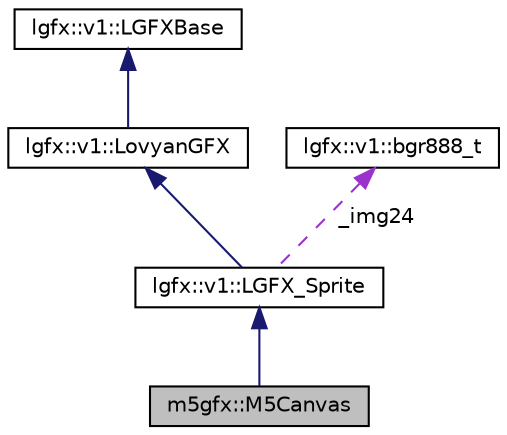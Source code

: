 digraph "m5gfx::M5Canvas"
{
 // LATEX_PDF_SIZE
  edge [fontname="Helvetica",fontsize="10",labelfontname="Helvetica",labelfontsize="10"];
  node [fontname="Helvetica",fontsize="10",shape=record];
  Node1 [label="m5gfx::M5Canvas",height=0.2,width=0.4,color="black", fillcolor="grey75", style="filled", fontcolor="black",tooltip=" "];
  Node2 -> Node1 [dir="back",color="midnightblue",fontsize="10",style="solid",fontname="Helvetica"];
  Node2 [label="lgfx::v1::LGFX_Sprite",height=0.2,width=0.4,color="black", fillcolor="white", style="filled",URL="$d3/de3/classlgfx_1_1v1_1_1LGFX__Sprite.html",tooltip=" "];
  Node3 -> Node2 [dir="back",color="midnightblue",fontsize="10",style="solid",fontname="Helvetica"];
  Node3 [label="lgfx::v1::LovyanGFX",height=0.2,width=0.4,color="black", fillcolor="white", style="filled",URL="$dd/d26/classlgfx_1_1v1_1_1LovyanGFX.html",tooltip="LovyanGFX class. that depend on the include order of the environment, such as file system,..."];
  Node4 -> Node3 [dir="back",color="midnightblue",fontsize="10",style="solid",fontname="Helvetica"];
  Node4 [label="lgfx::v1::LGFXBase",height=0.2,width=0.4,color="black", fillcolor="white", style="filled",URL="$d5/dfe/classlgfx_1_1v1_1_1LGFXBase.html",tooltip=" "];
  Node5 -> Node2 [dir="back",color="darkorchid3",fontsize="10",style="dashed",label=" _img24" ,fontname="Helvetica"];
  Node5 [label="lgfx::v1::bgr888_t",height=0.2,width=0.4,color="black", fillcolor="white", style="filled",URL="$d0/db4/structlgfx_1_1v1_1_1bgr888__t.html",tooltip=" "];
}
